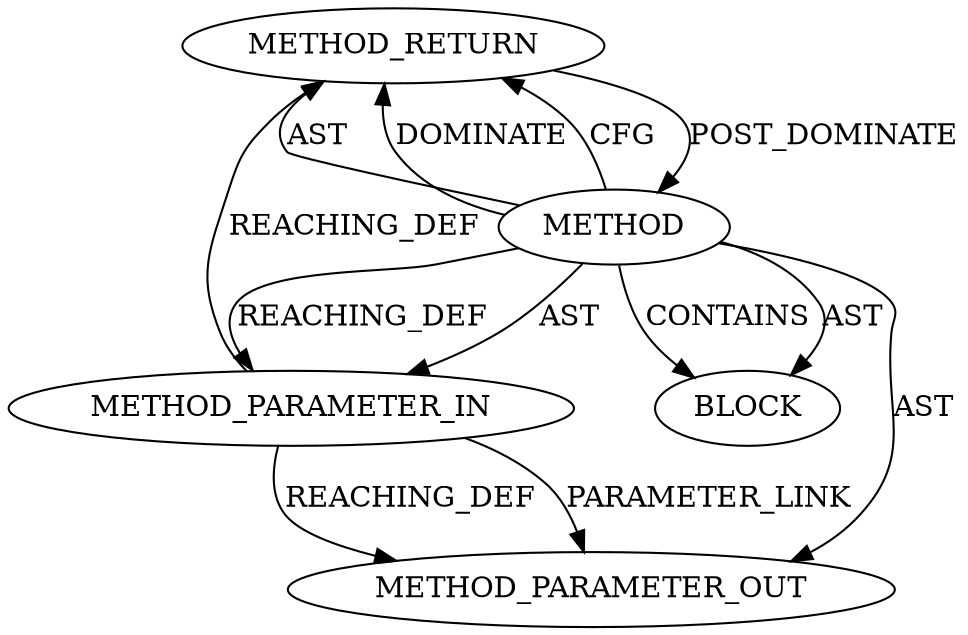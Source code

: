 digraph {
  19542 [label=METHOD_RETURN ORDER=2 CODE="RET" TYPE_FULL_NAME="ANY" EVALUATION_STRATEGY="BY_VALUE"]
  19539 [label=METHOD AST_PARENT_TYPE="NAMESPACE_BLOCK" AST_PARENT_FULL_NAME="<global>" ORDER=0 CODE="<empty>" FULL_NAME="WARN_ON" IS_EXTERNAL=true FILENAME="<empty>" SIGNATURE="" NAME="WARN_ON"]
  19541 [label=BLOCK ORDER=1 ARGUMENT_INDEX=1 CODE="<empty>" TYPE_FULL_NAME="ANY"]
  19540 [label=METHOD_PARAMETER_IN ORDER=1 CODE="p1" IS_VARIADIC=false TYPE_FULL_NAME="ANY" EVALUATION_STRATEGY="BY_VALUE" INDEX=1 NAME="p1"]
  21828 [label=METHOD_PARAMETER_OUT ORDER=1 CODE="p1" IS_VARIADIC=false TYPE_FULL_NAME="ANY" EVALUATION_STRATEGY="BY_VALUE" INDEX=1 NAME="p1"]
  19542 -> 19539 [label=POST_DOMINATE ]
  19539 -> 19541 [label=AST ]
  19539 -> 19540 [label=AST ]
  19540 -> 21828 [label=PARAMETER_LINK ]
  19539 -> 21828 [label=AST ]
  19540 -> 21828 [label=REACHING_DEF VARIABLE="p1"]
  19539 -> 19540 [label=REACHING_DEF VARIABLE=""]
  19539 -> 19542 [label=AST ]
  19540 -> 19542 [label=REACHING_DEF VARIABLE="p1"]
  19539 -> 19542 [label=DOMINATE ]
  19539 -> 19542 [label=CFG ]
  19539 -> 19541 [label=CONTAINS ]
}
